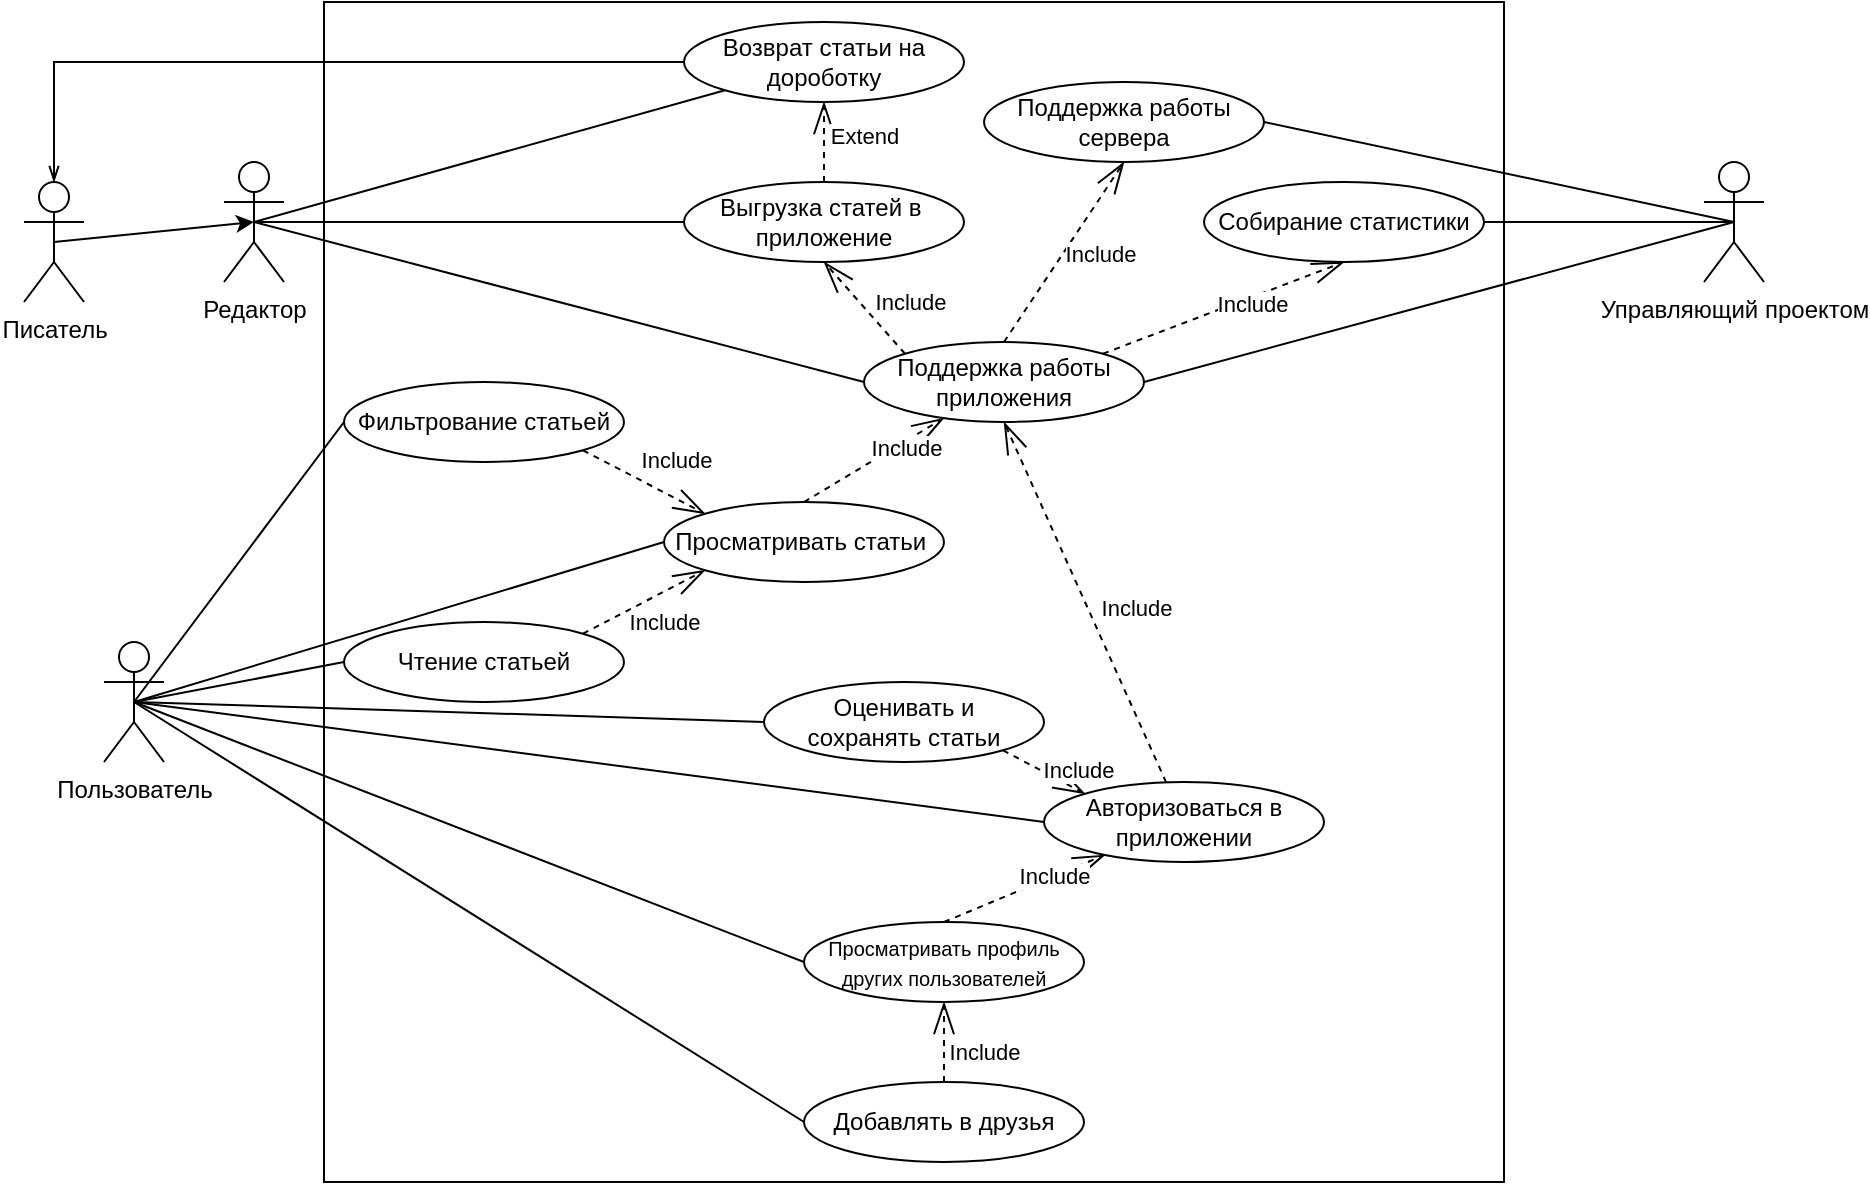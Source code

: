 <mxfile version="20.4.0" type="device"><diagram name="Page-1" id="929967ad-93f9-6ef4-fab6-5d389245f69c"><mxGraphModel dx="2307" dy="1158" grid="1" gridSize="10" guides="1" tooltips="1" connect="1" arrows="1" fold="1" page="1" pageScale="1.5" pageWidth="1169" pageHeight="826" background="none" math="0" shadow="0"><root><mxCell id="0" style=";html=1;"/><mxCell id="1" style=";html=1;" parent="0"/><mxCell id="i5MbOfg3SOBmXa5TjWBx-64" value="" style="rounded=0;whiteSpace=wrap;html=1;fontSize=10;fillColor=#FFFFFF;" vertex="1" parent="1"><mxGeometry x="170" y="10" width="590" height="590" as="geometry"/></mxCell><mxCell id="i5MbOfg3SOBmXa5TjWBx-1" value="Авторизоваться в приложении" style="ellipse;whiteSpace=wrap;html=1;" vertex="1" parent="1"><mxGeometry x="530" y="400" width="140" height="40" as="geometry"/></mxCell><mxCell id="i5MbOfg3SOBmXa5TjWBx-3" value="Оценивать и &lt;br&gt;сохранять статьи" style="ellipse;whiteSpace=wrap;html=1;" vertex="1" parent="1"><mxGeometry x="390" y="350" width="140" height="40" as="geometry"/></mxCell><mxCell id="i5MbOfg3SOBmXa5TjWBx-4" value="" style="endArrow=openThin;dashed=1;html=1;rounded=0;startSize=2;endSize=14;entryX=0;entryY=0;entryDx=0;entryDy=0;exitX=1;exitY=1;exitDx=0;exitDy=0;jumpStyle=none;startArrow=none;startFill=0;endFill=0;" edge="1" parent="1" source="i5MbOfg3SOBmXa5TjWBx-3" target="i5MbOfg3SOBmXa5TjWBx-1"><mxGeometry width="50" height="50" relative="1" as="geometry"><mxPoint x="280" y="330" as="sourcePoint"/><mxPoint x="330" y="280" as="targetPoint"/></mxGeometry></mxCell><mxCell id="i5MbOfg3SOBmXa5TjWBx-5" value="Include" style="edgeLabel;html=1;align=center;verticalAlign=middle;resizable=0;points=[];" vertex="1" connectable="0" parent="i5MbOfg3SOBmXa5TjWBx-4"><mxGeometry x="-0.132" relative="1" as="geometry"><mxPoint x="20" as="offset"/></mxGeometry></mxCell><mxCell id="i5MbOfg3SOBmXa5TjWBx-6" value="&lt;font style=&quot;font-size: 10px;&quot;&gt;Просматривать профиль других пользователей&lt;/font&gt;" style="ellipse;whiteSpace=wrap;html=1;" vertex="1" parent="1"><mxGeometry x="410" y="470" width="140" height="40" as="geometry"/></mxCell><mxCell id="i5MbOfg3SOBmXa5TjWBx-7" value="" style="endArrow=openThin;dashed=1;html=1;rounded=0;startSize=2;endSize=14;exitX=0.5;exitY=0;exitDx=0;exitDy=0;jumpStyle=none;startArrow=none;startFill=0;endFill=0;" edge="1" parent="1" source="i5MbOfg3SOBmXa5TjWBx-6" target="i5MbOfg3SOBmXa5TjWBx-1"><mxGeometry width="50" height="50" relative="1" as="geometry"><mxPoint x="520" y="480" as="sourcePoint"/><mxPoint x="520" y="410" as="targetPoint"/></mxGeometry></mxCell><mxCell id="i5MbOfg3SOBmXa5TjWBx-8" value="Include" style="edgeLabel;html=1;align=center;verticalAlign=middle;resizable=0;points=[];" vertex="1" connectable="0" parent="i5MbOfg3SOBmXa5TjWBx-7"><mxGeometry x="-0.132" relative="1" as="geometry"><mxPoint x="20" y="-9" as="offset"/></mxGeometry></mxCell><mxCell id="i5MbOfg3SOBmXa5TjWBx-9" value="Просматривать статьи&amp;nbsp;" style="ellipse;whiteSpace=wrap;html=1;" vertex="1" parent="1"><mxGeometry x="340" y="260" width="140" height="40" as="geometry"/></mxCell><mxCell id="i5MbOfg3SOBmXa5TjWBx-10" value="Чтение статьей" style="ellipse;whiteSpace=wrap;html=1;" vertex="1" parent="1"><mxGeometry x="180" y="320" width="140" height="40" as="geometry"/></mxCell><mxCell id="i5MbOfg3SOBmXa5TjWBx-11" value="Фильтрование статьей" style="ellipse;whiteSpace=wrap;html=1;" vertex="1" parent="1"><mxGeometry x="180" y="200" width="140" height="40" as="geometry"/></mxCell><mxCell id="i5MbOfg3SOBmXa5TjWBx-12" value="" style="endArrow=openThin;dashed=1;html=1;rounded=0;startSize=2;endSize=14;exitX=1;exitY=1;exitDx=0;exitDy=0;jumpStyle=none;startArrow=none;startFill=0;endFill=0;entryX=0;entryY=0;entryDx=0;entryDy=0;" edge="1" parent="1" source="i5MbOfg3SOBmXa5TjWBx-11" target="i5MbOfg3SOBmXa5TjWBx-9"><mxGeometry width="50" height="50" relative="1" as="geometry"><mxPoint x="268.3" y="410" as="sourcePoint"/><mxPoint x="140.001" y="337.832" as="targetPoint"/></mxGeometry></mxCell><mxCell id="i5MbOfg3SOBmXa5TjWBx-13" value="Include" style="edgeLabel;html=1;align=center;verticalAlign=middle;resizable=0;points=[];" vertex="1" connectable="0" parent="i5MbOfg3SOBmXa5TjWBx-12"><mxGeometry x="-0.132" relative="1" as="geometry"><mxPoint x="20" y="-9" as="offset"/></mxGeometry></mxCell><mxCell id="i5MbOfg3SOBmXa5TjWBx-14" value="" style="endArrow=openThin;dashed=1;html=1;rounded=0;startSize=2;endSize=14;exitX=1;exitY=0;exitDx=0;exitDy=0;jumpStyle=none;startArrow=none;startFill=0;endFill=0;entryX=0;entryY=1;entryDx=0;entryDy=0;" edge="1" parent="1" source="i5MbOfg3SOBmXa5TjWBx-10" target="i5MbOfg3SOBmXa5TjWBx-9"><mxGeometry width="50" height="50" relative="1" as="geometry"><mxPoint x="250" y="420" as="sourcePoint"/><mxPoint x="271.492" y="369.852" as="targetPoint"/></mxGeometry></mxCell><mxCell id="i5MbOfg3SOBmXa5TjWBx-15" value="Include" style="edgeLabel;html=1;align=center;verticalAlign=middle;resizable=0;points=[];" vertex="1" connectable="0" parent="i5MbOfg3SOBmXa5TjWBx-14"><mxGeometry x="-0.132" relative="1" as="geometry"><mxPoint x="14" y="8" as="offset"/></mxGeometry></mxCell><mxCell id="i5MbOfg3SOBmXa5TjWBx-16" value="Добавлять в друзья" style="ellipse;whiteSpace=wrap;html=1;" vertex="1" parent="1"><mxGeometry x="410" y="550" width="140" height="40" as="geometry"/></mxCell><mxCell id="i5MbOfg3SOBmXa5TjWBx-17" value="" style="endArrow=openThin;dashed=1;html=1;rounded=0;startSize=2;endSize=14;exitX=0.5;exitY=0;exitDx=0;exitDy=0;jumpStyle=none;startArrow=none;startFill=0;endFill=0;entryX=0.5;entryY=1;entryDx=0;entryDy=0;" edge="1" parent="1" source="i5MbOfg3SOBmXa5TjWBx-16" target="i5MbOfg3SOBmXa5TjWBx-6"><mxGeometry width="50" height="50" relative="1" as="geometry"><mxPoint x="680" y="480" as="sourcePoint"/><mxPoint x="551.701" y="407.832" as="targetPoint"/></mxGeometry></mxCell><mxCell id="i5MbOfg3SOBmXa5TjWBx-18" value="Include" style="edgeLabel;html=1;align=center;verticalAlign=middle;resizable=0;points=[];" vertex="1" connectable="0" parent="i5MbOfg3SOBmXa5TjWBx-17"><mxGeometry x="-0.132" relative="1" as="geometry"><mxPoint x="20" y="2" as="offset"/></mxGeometry></mxCell><mxCell id="i5MbOfg3SOBmXa5TjWBx-20" value="Выгрузка статей в&amp;nbsp;&lt;br&gt;приложение" style="ellipse;whiteSpace=wrap;html=1;" vertex="1" parent="1"><mxGeometry x="350" y="100" width="140" height="40" as="geometry"/></mxCell><mxCell id="i5MbOfg3SOBmXa5TjWBx-21" value="Собирание статистики" style="ellipse;whiteSpace=wrap;html=1;" vertex="1" parent="1"><mxGeometry x="610" y="100" width="140" height="40" as="geometry"/></mxCell><mxCell id="i5MbOfg3SOBmXa5TjWBx-22" value="Поддержка работы приложения" style="ellipse;whiteSpace=wrap;html=1;" vertex="1" parent="1"><mxGeometry x="440" y="180" width="140" height="40" as="geometry"/></mxCell><mxCell id="i5MbOfg3SOBmXa5TjWBx-23" value="" style="endArrow=openThin;dashed=1;html=1;rounded=0;startSize=2;endSize=14;exitX=0;exitY=0;exitDx=0;exitDy=0;jumpStyle=none;startArrow=none;startFill=0;endFill=0;entryX=0.5;entryY=1;entryDx=0;entryDy=0;" edge="1" parent="1" source="i5MbOfg3SOBmXa5TjWBx-22" target="i5MbOfg3SOBmXa5TjWBx-20"><mxGeometry width="50" height="50" relative="1" as="geometry"><mxPoint x="420" y="360" as="sourcePoint"/><mxPoint x="319.288" y="304.202" as="targetPoint"/></mxGeometry></mxCell><mxCell id="i5MbOfg3SOBmXa5TjWBx-24" value="Include" style="edgeLabel;html=1;align=center;verticalAlign=middle;resizable=0;points=[];" vertex="1" connectable="0" parent="i5MbOfg3SOBmXa5TjWBx-23"><mxGeometry x="-0.132" relative="1" as="geometry"><mxPoint x="20" y="-6" as="offset"/></mxGeometry></mxCell><mxCell id="i5MbOfg3SOBmXa5TjWBx-25" value="" style="endArrow=openThin;dashed=1;html=1;rounded=0;startSize=2;endSize=14;exitX=1;exitY=0;exitDx=0;exitDy=0;jumpStyle=none;startArrow=none;startFill=0;endFill=0;entryX=0.5;entryY=1;entryDx=0;entryDy=0;" edge="1" parent="1" source="i5MbOfg3SOBmXa5TjWBx-22" target="i5MbOfg3SOBmXa5TjWBx-21"><mxGeometry width="50" height="50" relative="1" as="geometry"><mxPoint x="520" y="190" as="sourcePoint"/><mxPoint x="320" y="110" as="targetPoint"/></mxGeometry></mxCell><mxCell id="i5MbOfg3SOBmXa5TjWBx-26" value="Include" style="edgeLabel;html=1;align=center;verticalAlign=middle;resizable=0;points=[];" vertex="1" connectable="0" parent="i5MbOfg3SOBmXa5TjWBx-25"><mxGeometry x="-0.132" relative="1" as="geometry"><mxPoint x="22" y="-5" as="offset"/></mxGeometry></mxCell><mxCell id="i5MbOfg3SOBmXa5TjWBx-27" value="Управляющий проектом" style="shape=umlActor;verticalLabelPosition=bottom;verticalAlign=top;html=1;" vertex="1" parent="1"><mxGeometry x="860" y="90" width="30" height="60" as="geometry"/></mxCell><mxCell id="i5MbOfg3SOBmXa5TjWBx-28" value="" style="endArrow=none;html=1;rounded=0;entryX=0.5;entryY=0.5;entryDx=0;entryDy=0;entryPerimeter=0;exitX=1;exitY=0.5;exitDx=0;exitDy=0;" edge="1" parent="1" source="i5MbOfg3SOBmXa5TjWBx-21" target="i5MbOfg3SOBmXa5TjWBx-27"><mxGeometry width="50" height="50" relative="1" as="geometry"><mxPoint x="600" y="155" as="sourcePoint"/><mxPoint x="785" y="175" as="targetPoint"/></mxGeometry></mxCell><mxCell id="i5MbOfg3SOBmXa5TjWBx-29" value="" style="endArrow=none;html=1;rounded=0;exitX=1;exitY=0.5;exitDx=0;exitDy=0;entryX=0.5;entryY=0.5;entryDx=0;entryDy=0;entryPerimeter=0;" edge="1" parent="1" source="i5MbOfg3SOBmXa5TjWBx-22" target="i5MbOfg3SOBmXa5TjWBx-27"><mxGeometry width="50" height="50" relative="1" as="geometry"><mxPoint x="600" y="205" as="sourcePoint"/><mxPoint x="785" y="175" as="targetPoint"/></mxGeometry></mxCell><mxCell id="i5MbOfg3SOBmXa5TjWBx-30" value="Редактор" style="shape=umlActor;verticalLabelPosition=bottom;verticalAlign=top;html=1;" vertex="1" parent="1"><mxGeometry x="120" y="90" width="30" height="60" as="geometry"/></mxCell><mxCell id="i5MbOfg3SOBmXa5TjWBx-31" value="Писатель&lt;br&gt;" style="shape=umlActor;verticalLabelPosition=bottom;verticalAlign=top;html=1;" vertex="1" parent="1"><mxGeometry x="20" y="100" width="30" height="60" as="geometry"/></mxCell><mxCell id="i5MbOfg3SOBmXa5TjWBx-33" value="" style="endArrow=none;html=1;rounded=0;exitX=0.5;exitY=0.5;exitDx=0;exitDy=0;entryX=0;entryY=0.5;entryDx=0;entryDy=0;exitPerimeter=0;" edge="1" parent="1" source="i5MbOfg3SOBmXa5TjWBx-30" target="i5MbOfg3SOBmXa5TjWBx-20"><mxGeometry width="50" height="50" relative="1" as="geometry"><mxPoint x="20" y="290" as="sourcePoint"/><mxPoint x="205" y="260" as="targetPoint"/></mxGeometry></mxCell><mxCell id="i5MbOfg3SOBmXa5TjWBx-36" value="" style="endArrow=classic;html=1;rounded=0;fontSize=10;jumpStyle=none;exitX=0.5;exitY=0.5;exitDx=0;exitDy=0;exitPerimeter=0;entryX=0.5;entryY=0.5;entryDx=0;entryDy=0;entryPerimeter=0;" edge="1" parent="1" source="i5MbOfg3SOBmXa5TjWBx-31" target="i5MbOfg3SOBmXa5TjWBx-30"><mxGeometry width="50" height="50" relative="1" as="geometry"><mxPoint x="350" y="320" as="sourcePoint"/><mxPoint x="400" y="270" as="targetPoint"/></mxGeometry></mxCell><mxCell id="i5MbOfg3SOBmXa5TjWBx-37" value="" style="endArrow=none;html=1;rounded=0;fontSize=10;jumpStyle=none;entryX=0.5;entryY=0.5;entryDx=0;entryDy=0;entryPerimeter=0;exitX=0;exitY=0.5;exitDx=0;exitDy=0;" edge="1" parent="1" source="i5MbOfg3SOBmXa5TjWBx-22" target="i5MbOfg3SOBmXa5TjWBx-30"><mxGeometry width="50" height="50" relative="1" as="geometry"><mxPoint x="290" y="350" as="sourcePoint"/><mxPoint x="340" y="300" as="targetPoint"/></mxGeometry></mxCell><mxCell id="i5MbOfg3SOBmXa5TjWBx-41" style="edgeStyle=orthogonalEdgeStyle;rounded=0;jumpStyle=none;orthogonalLoop=1;jettySize=auto;html=1;entryX=0.5;entryY=0;entryDx=0;entryDy=0;entryPerimeter=0;fontSize=10;startArrow=none;startFill=0;endArrow=openThin;endFill=0;" edge="1" parent="1" source="i5MbOfg3SOBmXa5TjWBx-38" target="i5MbOfg3SOBmXa5TjWBx-31"><mxGeometry relative="1" as="geometry"/></mxCell><mxCell id="i5MbOfg3SOBmXa5TjWBx-38" value="Возврат статьи на дороботку" style="ellipse;whiteSpace=wrap;html=1;" vertex="1" parent="1"><mxGeometry x="350" y="20" width="140" height="40" as="geometry"/></mxCell><mxCell id="i5MbOfg3SOBmXa5TjWBx-39" value="" style="endArrow=openThin;dashed=1;html=1;rounded=0;startSize=2;endSize=14;exitX=0.5;exitY=0;exitDx=0;exitDy=0;jumpStyle=none;startArrow=none;startFill=0;endFill=0;entryX=0.5;entryY=1;entryDx=0;entryDy=0;" edge="1" parent="1" source="i5MbOfg3SOBmXa5TjWBx-20" target="i5MbOfg3SOBmXa5TjWBx-38"><mxGeometry width="50" height="50" relative="1" as="geometry"><mxPoint x="470.634" y="195.82" as="sourcePoint"/><mxPoint x="430" y="150" as="targetPoint"/></mxGeometry></mxCell><mxCell id="i5MbOfg3SOBmXa5TjWBx-40" value="Extend" style="edgeLabel;html=1;align=center;verticalAlign=middle;resizable=0;points=[];" vertex="1" connectable="0" parent="i5MbOfg3SOBmXa5TjWBx-39"><mxGeometry x="-0.132" relative="1" as="geometry"><mxPoint x="20" y="-6" as="offset"/></mxGeometry></mxCell><mxCell id="i5MbOfg3SOBmXa5TjWBx-44" value="" style="endArrow=none;html=1;rounded=0;exitX=0.5;exitY=0.5;exitDx=0;exitDy=0;entryX=0;entryY=1;entryDx=0;entryDy=0;exitPerimeter=0;" edge="1" parent="1" source="i5MbOfg3SOBmXa5TjWBx-30" target="i5MbOfg3SOBmXa5TjWBx-38"><mxGeometry width="50" height="50" relative="1" as="geometry"><mxPoint x="255" y="120" as="sourcePoint"/><mxPoint x="360.0" y="130" as="targetPoint"/></mxGeometry></mxCell><mxCell id="i5MbOfg3SOBmXa5TjWBx-45" value="" style="endArrow=openThin;dashed=1;html=1;rounded=0;startSize=2;endSize=14;jumpStyle=none;startArrow=none;startFill=0;endFill=0;entryX=0.5;entryY=1;entryDx=0;entryDy=0;" edge="1" parent="1" source="i5MbOfg3SOBmXa5TjWBx-1" target="i5MbOfg3SOBmXa5TjWBx-22"><mxGeometry width="50" height="50" relative="1" as="geometry"><mxPoint x="670" y="410" as="sourcePoint"/><mxPoint x="541.701" y="337.832" as="targetPoint"/></mxGeometry></mxCell><mxCell id="i5MbOfg3SOBmXa5TjWBx-46" value="Include" style="edgeLabel;html=1;align=center;verticalAlign=middle;resizable=0;points=[];" vertex="1" connectable="0" parent="i5MbOfg3SOBmXa5TjWBx-45"><mxGeometry x="-0.132" relative="1" as="geometry"><mxPoint x="20" y="-9" as="offset"/></mxGeometry></mxCell><mxCell id="i5MbOfg3SOBmXa5TjWBx-48" value="Поддержка работы сервера" style="ellipse;whiteSpace=wrap;html=1;" vertex="1" parent="1"><mxGeometry x="500" y="50" width="140" height="40" as="geometry"/></mxCell><mxCell id="i5MbOfg3SOBmXa5TjWBx-49" value="" style="endArrow=openThin;dashed=1;html=1;rounded=0;startSize=2;endSize=14;exitX=0.5;exitY=0;exitDx=0;exitDy=0;jumpStyle=none;startArrow=none;startFill=0;endFill=0;entryX=0.5;entryY=1;entryDx=0;entryDy=0;" edge="1" parent="1" source="i5MbOfg3SOBmXa5TjWBx-22" target="i5MbOfg3SOBmXa5TjWBx-48"><mxGeometry width="50" height="50" relative="1" as="geometry"><mxPoint x="569.497" y="195.858" as="sourcePoint"/><mxPoint x="690" y="150" as="targetPoint"/></mxGeometry></mxCell><mxCell id="i5MbOfg3SOBmXa5TjWBx-50" value="Include" style="edgeLabel;html=1;align=center;verticalAlign=middle;resizable=0;points=[];" vertex="1" connectable="0" parent="i5MbOfg3SOBmXa5TjWBx-49"><mxGeometry x="-0.132" relative="1" as="geometry"><mxPoint x="22" y="-5" as="offset"/></mxGeometry></mxCell><mxCell id="i5MbOfg3SOBmXa5TjWBx-51" value="" style="endArrow=none;html=1;rounded=0;entryX=0.5;entryY=0.5;entryDx=0;entryDy=0;entryPerimeter=0;exitX=1;exitY=0.5;exitDx=0;exitDy=0;" edge="1" parent="1" source="i5MbOfg3SOBmXa5TjWBx-48" target="i5MbOfg3SOBmXa5TjWBx-27"><mxGeometry width="50" height="50" relative="1" as="geometry"><mxPoint x="760" y="130" as="sourcePoint"/><mxPoint x="885" y="130" as="targetPoint"/></mxGeometry></mxCell><mxCell id="i5MbOfg3SOBmXa5TjWBx-52" value="" style="endArrow=openThin;dashed=1;html=1;rounded=0;startSize=2;endSize=14;jumpStyle=none;startArrow=none;startFill=0;endFill=0;exitX=0.5;exitY=0;exitDx=0;exitDy=0;" edge="1" parent="1" source="i5MbOfg3SOBmXa5TjWBx-9" target="i5MbOfg3SOBmXa5TjWBx-22"><mxGeometry width="50" height="50" relative="1" as="geometry"><mxPoint x="520" y="300" as="sourcePoint"/><mxPoint x="520" y="230" as="targetPoint"/></mxGeometry></mxCell><mxCell id="i5MbOfg3SOBmXa5TjWBx-53" value="Include" style="edgeLabel;html=1;align=center;verticalAlign=middle;resizable=0;points=[];" vertex="1" connectable="0" parent="i5MbOfg3SOBmXa5TjWBx-52"><mxGeometry x="-0.132" relative="1" as="geometry"><mxPoint x="20" y="-9" as="offset"/></mxGeometry></mxCell><mxCell id="i5MbOfg3SOBmXa5TjWBx-54" value="Пользователь" style="shape=umlActor;verticalLabelPosition=bottom;verticalAlign=top;html=1;" vertex="1" parent="1"><mxGeometry x="60" y="330" width="30" height="60" as="geometry"/></mxCell><mxCell id="i5MbOfg3SOBmXa5TjWBx-57" value="" style="endArrow=none;html=1;rounded=0;fontSize=10;jumpStyle=none;entryX=0;entryY=0.5;entryDx=0;entryDy=0;exitX=0.5;exitY=0.5;exitDx=0;exitDy=0;exitPerimeter=0;" edge="1" parent="1" source="i5MbOfg3SOBmXa5TjWBx-54" target="i5MbOfg3SOBmXa5TjWBx-11"><mxGeometry width="50" height="50" relative="1" as="geometry"><mxPoint x="450" y="210" as="sourcePoint"/><mxPoint x="255" y="120" as="targetPoint"/></mxGeometry></mxCell><mxCell id="i5MbOfg3SOBmXa5TjWBx-58" value="" style="endArrow=none;html=1;rounded=0;fontSize=10;jumpStyle=none;entryX=0;entryY=0.5;entryDx=0;entryDy=0;exitX=0.5;exitY=0.5;exitDx=0;exitDy=0;exitPerimeter=0;" edge="1" parent="1" source="i5MbOfg3SOBmXa5TjWBx-54" target="i5MbOfg3SOBmXa5TjWBx-10"><mxGeometry width="50" height="50" relative="1" as="geometry"><mxPoint x="-125" y="370" as="sourcePoint"/><mxPoint x="120" y="220" as="targetPoint"/></mxGeometry></mxCell><mxCell id="i5MbOfg3SOBmXa5TjWBx-59" value="" style="endArrow=none;html=1;rounded=0;fontSize=10;jumpStyle=none;entryX=0;entryY=0.5;entryDx=0;entryDy=0;exitX=0.5;exitY=0.5;exitDx=0;exitDy=0;exitPerimeter=0;" edge="1" parent="1" source="i5MbOfg3SOBmXa5TjWBx-54" target="i5MbOfg3SOBmXa5TjWBx-9"><mxGeometry width="50" height="50" relative="1" as="geometry"><mxPoint x="-125" y="370" as="sourcePoint"/><mxPoint x="120" y="340" as="targetPoint"/></mxGeometry></mxCell><mxCell id="i5MbOfg3SOBmXa5TjWBx-60" value="" style="endArrow=none;html=1;rounded=0;fontSize=10;jumpStyle=none;entryX=0;entryY=0.5;entryDx=0;entryDy=0;exitX=0.5;exitY=0.5;exitDx=0;exitDy=0;exitPerimeter=0;" edge="1" parent="1" source="i5MbOfg3SOBmXa5TjWBx-54" target="i5MbOfg3SOBmXa5TjWBx-3"><mxGeometry width="50" height="50" relative="1" as="geometry"><mxPoint x="-140" y="360" as="sourcePoint"/><mxPoint x="280" y="280" as="targetPoint"/></mxGeometry></mxCell><mxCell id="i5MbOfg3SOBmXa5TjWBx-61" value="" style="endArrow=none;html=1;rounded=0;fontSize=10;jumpStyle=none;entryX=0;entryY=0.5;entryDx=0;entryDy=0;exitX=0.5;exitY=0.5;exitDx=0;exitDy=0;exitPerimeter=0;" edge="1" parent="1" source="i5MbOfg3SOBmXa5TjWBx-54" target="i5MbOfg3SOBmXa5TjWBx-1"><mxGeometry width="50" height="50" relative="1" as="geometry"><mxPoint x="-130" y="370" as="sourcePoint"/><mxPoint x="400" y="380" as="targetPoint"/></mxGeometry></mxCell><mxCell id="i5MbOfg3SOBmXa5TjWBx-62" value="" style="endArrow=none;html=1;rounded=0;fontSize=10;jumpStyle=none;entryX=0;entryY=0.5;entryDx=0;entryDy=0;exitX=0.5;exitY=0.5;exitDx=0;exitDy=0;exitPerimeter=0;" edge="1" parent="1" source="i5MbOfg3SOBmXa5TjWBx-54" target="i5MbOfg3SOBmXa5TjWBx-6"><mxGeometry width="50" height="50" relative="1" as="geometry"><mxPoint x="-125" y="370" as="sourcePoint"/><mxPoint x="540" y="430.0" as="targetPoint"/></mxGeometry></mxCell><mxCell id="i5MbOfg3SOBmXa5TjWBx-63" value="" style="endArrow=none;html=1;rounded=0;fontSize=10;jumpStyle=none;entryX=0;entryY=0.5;entryDx=0;entryDy=0;exitX=0.5;exitY=0.5;exitDx=0;exitDy=0;exitPerimeter=0;" edge="1" parent="1" source="i5MbOfg3SOBmXa5TjWBx-54" target="i5MbOfg3SOBmXa5TjWBx-16"><mxGeometry width="50" height="50" relative="1" as="geometry"><mxPoint x="-115" y="380" as="sourcePoint"/><mxPoint x="420" y="500.0" as="targetPoint"/></mxGeometry></mxCell></root></mxGraphModel></diagram></mxfile>